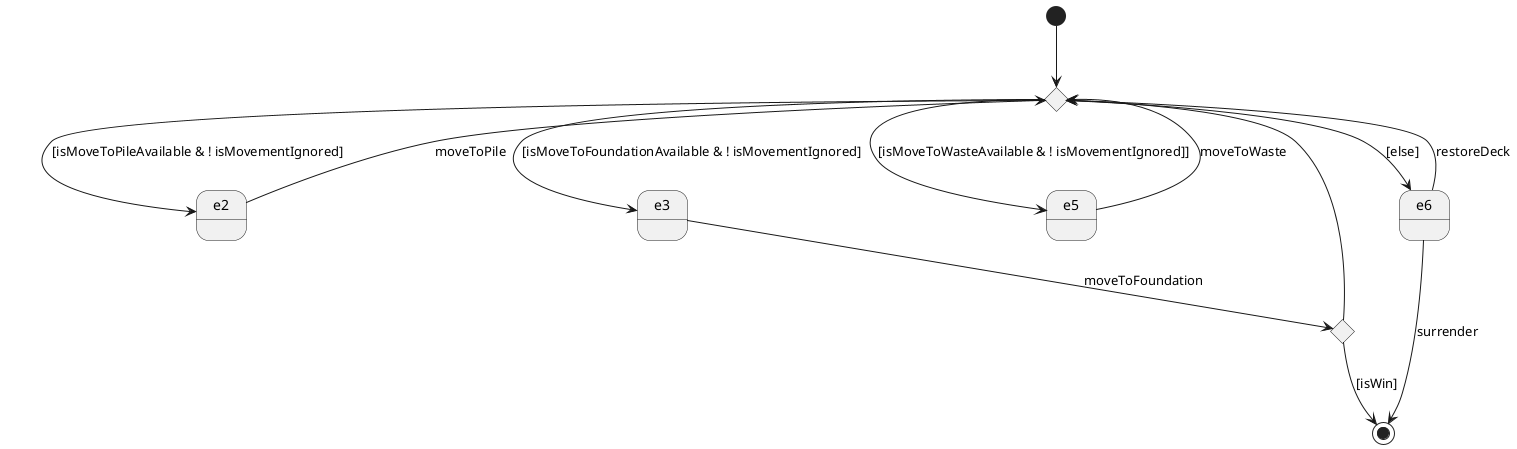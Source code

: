 @startuml

state e1 <<choice>>
state e2
state e3
state e4 <<choice>>
state e5
state e6

[*] --> e1
e1 --> e2 : [isMoveToPileAvailable & ! isMovementIgnored]
e2 --> e1 :  moveToPile
e1 --> e3 : [isMoveToFoundationAvailable & ! isMovementIgnored]
e3 --> e4: moveToFoundation
e4 --> e1
e4 --> [*]: [isWin]
e1 --> e5 : [isMoveToWasteAvailable & ! isMovementIgnored]]
e5 --> e1 : moveToWaste
e1 --> e6 : [else]
e6 --> [*] : surrender
e6 --> e1 : restoreDeck

@enduml